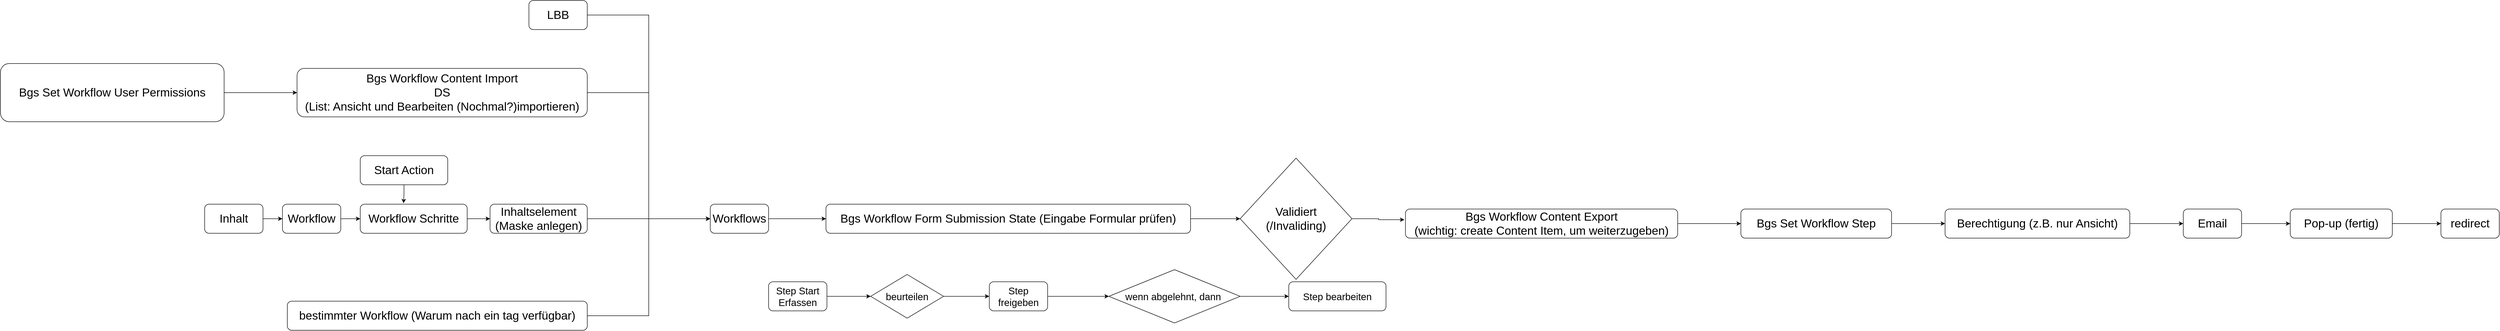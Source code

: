 <mxfile version="13.10.0" type="github">
  <diagram id="SL32rtM2wAZGgII5a59b" name="Page-1">
    <mxGraphModel dx="2249" dy="1969" grid="1" gridSize="10" guides="1" tooltips="1" connect="1" arrows="1" fold="1" page="1" pageScale="1" pageWidth="827" pageHeight="1169" math="0" shadow="0">
      <root>
        <mxCell id="0" />
        <mxCell id="1" parent="0" />
        <mxCell id="LXSSktCqg1_w_sTUEPSr-19" value="" style="edgeStyle=orthogonalEdgeStyle;rounded=0;orthogonalLoop=1;jettySize=auto;html=1;fontSize=24;" parent="1" source="LXSSktCqg1_w_sTUEPSr-1" target="LXSSktCqg1_w_sTUEPSr-2" edge="1">
          <mxGeometry relative="1" as="geometry" />
        </mxCell>
        <mxCell id="LXSSktCqg1_w_sTUEPSr-1" value="Inhalt" style="rounded=1;whiteSpace=wrap;html=1;fontSize=24;" parent="1" vertex="1">
          <mxGeometry x="40" y="160" width="120" height="60" as="geometry" />
        </mxCell>
        <mxCell id="LXSSktCqg1_w_sTUEPSr-20" value="" style="edgeStyle=orthogonalEdgeStyle;rounded=0;orthogonalLoop=1;jettySize=auto;html=1;fontSize=24;" parent="1" source="LXSSktCqg1_w_sTUEPSr-2" target="LXSSktCqg1_w_sTUEPSr-3" edge="1">
          <mxGeometry relative="1" as="geometry" />
        </mxCell>
        <mxCell id="LXSSktCqg1_w_sTUEPSr-2" value="Workflow" style="rounded=1;whiteSpace=wrap;html=1;fontSize=24;" parent="1" vertex="1">
          <mxGeometry x="200" y="160" width="120" height="60" as="geometry" />
        </mxCell>
        <mxCell id="LXSSktCqg1_w_sTUEPSr-21" value="" style="edgeStyle=orthogonalEdgeStyle;rounded=0;orthogonalLoop=1;jettySize=auto;html=1;fontSize=24;" parent="1" source="LXSSktCqg1_w_sTUEPSr-3" target="LXSSktCqg1_w_sTUEPSr-4" edge="1">
          <mxGeometry relative="1" as="geometry" />
        </mxCell>
        <mxCell id="LXSSktCqg1_w_sTUEPSr-3" value="Workflow Schritte" style="rounded=1;whiteSpace=wrap;html=1;fontSize=24;" parent="1" vertex="1">
          <mxGeometry x="360" y="160" width="220" height="60" as="geometry" />
        </mxCell>
        <mxCell id="LXSSktCqg1_w_sTUEPSr-22" style="edgeStyle=orthogonalEdgeStyle;rounded=0;orthogonalLoop=1;jettySize=auto;html=1;entryX=0;entryY=0.5;entryDx=0;entryDy=0;fontSize=24;" parent="1" source="LXSSktCqg1_w_sTUEPSr-4" target="LXSSktCqg1_w_sTUEPSr-6" edge="1">
          <mxGeometry relative="1" as="geometry" />
        </mxCell>
        <mxCell id="LXSSktCqg1_w_sTUEPSr-4" value="Inhaltselement&lt;br&gt;(Maske anlegen)" style="rounded=1;whiteSpace=wrap;html=1;fontSize=24;" parent="1" vertex="1">
          <mxGeometry x="627" y="160" width="200" height="60" as="geometry" />
        </mxCell>
        <mxCell id="LXSSktCqg1_w_sTUEPSr-23" style="edgeStyle=orthogonalEdgeStyle;rounded=0;orthogonalLoop=1;jettySize=auto;html=1;entryX=0.405;entryY=-0.033;entryDx=0;entryDy=0;entryPerimeter=0;fontSize=24;" parent="1" source="LXSSktCqg1_w_sTUEPSr-5" target="LXSSktCqg1_w_sTUEPSr-3" edge="1">
          <mxGeometry relative="1" as="geometry" />
        </mxCell>
        <mxCell id="LXSSktCqg1_w_sTUEPSr-5" value="Start Action" style="rounded=1;whiteSpace=wrap;html=1;fontSize=24;" parent="1" vertex="1">
          <mxGeometry x="360" y="60" width="180" height="60" as="geometry" />
        </mxCell>
        <mxCell id="LXSSktCqg1_w_sTUEPSr-27" style="edgeStyle=orthogonalEdgeStyle;rounded=0;orthogonalLoop=1;jettySize=auto;html=1;entryX=0;entryY=0.5;entryDx=0;entryDy=0;fontSize=24;" parent="1" source="LXSSktCqg1_w_sTUEPSr-6" target="LXSSktCqg1_w_sTUEPSr-10" edge="1">
          <mxGeometry relative="1" as="geometry" />
        </mxCell>
        <mxCell id="LXSSktCqg1_w_sTUEPSr-6" value="Workflows" style="rounded=1;whiteSpace=wrap;html=1;fontSize=24;" parent="1" vertex="1">
          <mxGeometry x="1080" y="160" width="120" height="60" as="geometry" />
        </mxCell>
        <mxCell id="LXSSktCqg1_w_sTUEPSr-24" style="edgeStyle=orthogonalEdgeStyle;rounded=0;orthogonalLoop=1;jettySize=auto;html=1;entryX=0;entryY=0.5;entryDx=0;entryDy=0;fontSize=24;" parent="1" source="LXSSktCqg1_w_sTUEPSr-7" target="LXSSktCqg1_w_sTUEPSr-6" edge="1">
          <mxGeometry relative="1" as="geometry" />
        </mxCell>
        <mxCell id="LXSSktCqg1_w_sTUEPSr-7" value="Bgs Workflow Content Import&lt;br&gt;DS&lt;br&gt;(List: Ansicht und Bearbeiten (Nochmal?)importieren)" style="rounded=1;whiteSpace=wrap;html=1;fontSize=24;" parent="1" vertex="1">
          <mxGeometry x="230" y="-120" width="597" height="100" as="geometry" />
        </mxCell>
        <mxCell id="LXSSktCqg1_w_sTUEPSr-25" style="edgeStyle=orthogonalEdgeStyle;rounded=0;orthogonalLoop=1;jettySize=auto;html=1;entryX=0;entryY=0.5;entryDx=0;entryDy=0;fontSize=24;" parent="1" source="LXSSktCqg1_w_sTUEPSr-8" target="LXSSktCqg1_w_sTUEPSr-6" edge="1">
          <mxGeometry relative="1" as="geometry" />
        </mxCell>
        <mxCell id="LXSSktCqg1_w_sTUEPSr-8" value="LBB" style="rounded=1;whiteSpace=wrap;html=1;fontSize=24;" parent="1" vertex="1">
          <mxGeometry x="707" y="-260" width="120" height="60" as="geometry" />
        </mxCell>
        <mxCell id="LXSSktCqg1_w_sTUEPSr-26" style="edgeStyle=orthogonalEdgeStyle;rounded=0;orthogonalLoop=1;jettySize=auto;html=1;entryX=0;entryY=0.5;entryDx=0;entryDy=0;fontSize=24;" parent="1" source="LXSSktCqg1_w_sTUEPSr-9" target="LXSSktCqg1_w_sTUEPSr-6" edge="1">
          <mxGeometry relative="1" as="geometry" />
        </mxCell>
        <mxCell id="LXSSktCqg1_w_sTUEPSr-9" value="bestimmter Workflow (Warum nach ein tag verfügbar)" style="rounded=1;whiteSpace=wrap;html=1;fontSize=24;" parent="1" vertex="1">
          <mxGeometry x="210" y="360" width="617" height="60" as="geometry" />
        </mxCell>
        <mxCell id="LXSSktCqg1_w_sTUEPSr-28" style="edgeStyle=orthogonalEdgeStyle;rounded=0;orthogonalLoop=1;jettySize=auto;html=1;fontSize=24;" parent="1" source="LXSSktCqg1_w_sTUEPSr-10" target="LXSSktCqg1_w_sTUEPSr-11" edge="1">
          <mxGeometry relative="1" as="geometry" />
        </mxCell>
        <mxCell id="LXSSktCqg1_w_sTUEPSr-10" value="Bgs Workflow Form Submission State (Eingabe Formular prüfen)" style="rounded=1;whiteSpace=wrap;html=1;fontSize=24;" parent="1" vertex="1">
          <mxGeometry x="1318" y="160" width="750" height="60" as="geometry" />
        </mxCell>
        <mxCell id="LXSSktCqg1_w_sTUEPSr-29" style="edgeStyle=orthogonalEdgeStyle;rounded=0;orthogonalLoop=1;jettySize=auto;html=1;entryX=-0.004;entryY=0.367;entryDx=0;entryDy=0;entryPerimeter=0;fontSize=24;" parent="1" source="LXSSktCqg1_w_sTUEPSr-11" target="LXSSktCqg1_w_sTUEPSr-12" edge="1">
          <mxGeometry relative="1" as="geometry" />
        </mxCell>
        <mxCell id="LXSSktCqg1_w_sTUEPSr-11" value="Validiert&lt;br&gt;(/Invaliding)" style="rhombus;whiteSpace=wrap;html=1;fontSize=24;" parent="1" vertex="1">
          <mxGeometry x="2170" y="65" width="230" height="250" as="geometry" />
        </mxCell>
        <mxCell id="LXSSktCqg1_w_sTUEPSr-30" style="edgeStyle=orthogonalEdgeStyle;rounded=0;orthogonalLoop=1;jettySize=auto;html=1;entryX=0;entryY=0.5;entryDx=0;entryDy=0;fontSize=24;" parent="1" source="LXSSktCqg1_w_sTUEPSr-12" target="LXSSktCqg1_w_sTUEPSr-14" edge="1">
          <mxGeometry relative="1" as="geometry" />
        </mxCell>
        <mxCell id="LXSSktCqg1_w_sTUEPSr-12" value="&lt;span&gt;Bgs Workflow Content Export&lt;br&gt;(wichtig: create Content Item, um weiterzugeben)&lt;br&gt;&lt;/span&gt;" style="rounded=1;whiteSpace=wrap;html=1;fontSize=24;" parent="1" vertex="1">
          <mxGeometry x="2510" y="170" width="560" height="60" as="geometry" />
        </mxCell>
        <mxCell id="LXSSktCqg1_w_sTUEPSr-31" style="edgeStyle=orthogonalEdgeStyle;rounded=0;orthogonalLoop=1;jettySize=auto;html=1;entryX=0;entryY=0.5;entryDx=0;entryDy=0;fontSize=24;" parent="1" source="LXSSktCqg1_w_sTUEPSr-14" target="LXSSktCqg1_w_sTUEPSr-15" edge="1">
          <mxGeometry relative="1" as="geometry" />
        </mxCell>
        <mxCell id="LXSSktCqg1_w_sTUEPSr-14" value="Bgs Set Workflow Step" style="rounded=1;whiteSpace=wrap;html=1;fontSize=24;" parent="1" vertex="1">
          <mxGeometry x="3200" y="170" width="310" height="60" as="geometry" />
        </mxCell>
        <mxCell id="LXSSktCqg1_w_sTUEPSr-32" style="edgeStyle=orthogonalEdgeStyle;rounded=0;orthogonalLoop=1;jettySize=auto;html=1;fontSize=24;" parent="1" source="LXSSktCqg1_w_sTUEPSr-15" target="LXSSktCqg1_w_sTUEPSr-16" edge="1">
          <mxGeometry relative="1" as="geometry" />
        </mxCell>
        <mxCell id="LXSSktCqg1_w_sTUEPSr-15" value="Berechtigung (z.B. nur Ansicht)" style="rounded=1;whiteSpace=wrap;html=1;fontSize=24;" parent="1" vertex="1">
          <mxGeometry x="3620" y="170" width="380" height="60" as="geometry" />
        </mxCell>
        <mxCell id="LXSSktCqg1_w_sTUEPSr-33" style="edgeStyle=orthogonalEdgeStyle;rounded=0;orthogonalLoop=1;jettySize=auto;html=1;entryX=0;entryY=0.5;entryDx=0;entryDy=0;fontSize=24;" parent="1" source="LXSSktCqg1_w_sTUEPSr-16" target="LXSSktCqg1_w_sTUEPSr-17" edge="1">
          <mxGeometry relative="1" as="geometry" />
        </mxCell>
        <mxCell id="LXSSktCqg1_w_sTUEPSr-16" value="Email" style="rounded=1;whiteSpace=wrap;html=1;fontSize=24;" parent="1" vertex="1">
          <mxGeometry x="4110" y="170" width="120" height="60" as="geometry" />
        </mxCell>
        <mxCell id="LXSSktCqg1_w_sTUEPSr-34" style="edgeStyle=orthogonalEdgeStyle;rounded=0;orthogonalLoop=1;jettySize=auto;html=1;entryX=0;entryY=0.5;entryDx=0;entryDy=0;fontSize=24;" parent="1" source="LXSSktCqg1_w_sTUEPSr-17" target="LXSSktCqg1_w_sTUEPSr-18" edge="1">
          <mxGeometry relative="1" as="geometry" />
        </mxCell>
        <mxCell id="LXSSktCqg1_w_sTUEPSr-17" value="Pop-up (fertig)" style="rounded=1;whiteSpace=wrap;html=1;fontSize=24;" parent="1" vertex="1">
          <mxGeometry x="4330" y="170" width="210" height="60" as="geometry" />
        </mxCell>
        <mxCell id="LXSSktCqg1_w_sTUEPSr-18" value="redirect" style="rounded=1;whiteSpace=wrap;html=1;fontSize=24;" parent="1" vertex="1">
          <mxGeometry x="4640" y="170" width="120" height="60" as="geometry" />
        </mxCell>
        <mxCell id="d2Cj2jdhnRXsQFB6EZLM-2" style="edgeStyle=orthogonalEdgeStyle;rounded=0;orthogonalLoop=1;jettySize=auto;html=1;entryX=0;entryY=0.5;entryDx=0;entryDy=0;" parent="1" source="d2Cj2jdhnRXsQFB6EZLM-1" target="LXSSktCqg1_w_sTUEPSr-7" edge="1">
          <mxGeometry relative="1" as="geometry" />
        </mxCell>
        <mxCell id="d2Cj2jdhnRXsQFB6EZLM-1" value="&lt;span style=&quot;font-size: 24px&quot;&gt;Bgs Set Workflow User Permissions&lt;/span&gt;" style="rounded=1;whiteSpace=wrap;html=1;" parent="1" vertex="1">
          <mxGeometry x="-380" y="-130" width="460" height="120" as="geometry" />
        </mxCell>
        <mxCell id="tDywQWQrX5cq91IsNmdH-3" style="edgeStyle=orthogonalEdgeStyle;rounded=0;orthogonalLoop=1;jettySize=auto;html=1;entryX=0;entryY=0.5;entryDx=0;entryDy=0;fontSize=20;" edge="1" parent="1" source="tDywQWQrX5cq91IsNmdH-1" target="tDywQWQrX5cq91IsNmdH-2">
          <mxGeometry relative="1" as="geometry" />
        </mxCell>
        <mxCell id="tDywQWQrX5cq91IsNmdH-1" value="Step Start&lt;br&gt;Erfassen" style="rounded=1;whiteSpace=wrap;html=1;fontSize=20;" vertex="1" parent="1">
          <mxGeometry x="1200" y="320" width="120" height="60" as="geometry" />
        </mxCell>
        <mxCell id="tDywQWQrX5cq91IsNmdH-5" style="edgeStyle=orthogonalEdgeStyle;rounded=0;orthogonalLoop=1;jettySize=auto;html=1;entryX=0;entryY=0.5;entryDx=0;entryDy=0;fontSize=20;" edge="1" parent="1" source="tDywQWQrX5cq91IsNmdH-2" target="tDywQWQrX5cq91IsNmdH-4">
          <mxGeometry relative="1" as="geometry" />
        </mxCell>
        <mxCell id="tDywQWQrX5cq91IsNmdH-2" value="beurteilen" style="rhombus;whiteSpace=wrap;html=1;fontSize=20;" vertex="1" parent="1">
          <mxGeometry x="1410" y="305" width="150" height="90" as="geometry" />
        </mxCell>
        <mxCell id="tDywQWQrX5cq91IsNmdH-7" style="edgeStyle=orthogonalEdgeStyle;rounded=0;orthogonalLoop=1;jettySize=auto;html=1;entryX=0;entryY=0.5;entryDx=0;entryDy=0;fontSize=20;" edge="1" parent="1" source="tDywQWQrX5cq91IsNmdH-4" target="tDywQWQrX5cq91IsNmdH-6">
          <mxGeometry relative="1" as="geometry" />
        </mxCell>
        <mxCell id="tDywQWQrX5cq91IsNmdH-4" value="Step freigeben" style="rounded=1;whiteSpace=wrap;html=1;fontSize=20;" vertex="1" parent="1">
          <mxGeometry x="1654" y="320" width="120" height="60" as="geometry" />
        </mxCell>
        <mxCell id="tDywQWQrX5cq91IsNmdH-10" style="edgeStyle=orthogonalEdgeStyle;rounded=0;orthogonalLoop=1;jettySize=auto;html=1;entryX=0;entryY=0.5;entryDx=0;entryDy=0;fontSize=20;" edge="1" parent="1" source="tDywQWQrX5cq91IsNmdH-6" target="tDywQWQrX5cq91IsNmdH-8">
          <mxGeometry relative="1" as="geometry" />
        </mxCell>
        <mxCell id="tDywQWQrX5cq91IsNmdH-6" value="wenn abgelehnt, dann&amp;nbsp;" style="rhombus;whiteSpace=wrap;html=1;fontSize=20;" vertex="1" parent="1">
          <mxGeometry x="1900" y="295" width="270" height="110" as="geometry" />
        </mxCell>
        <mxCell id="tDywQWQrX5cq91IsNmdH-8" value="Step bearbeiten" style="rounded=1;whiteSpace=wrap;html=1;fontSize=20;" vertex="1" parent="1">
          <mxGeometry x="2270" y="320" width="200" height="60" as="geometry" />
        </mxCell>
      </root>
    </mxGraphModel>
  </diagram>
</mxfile>
